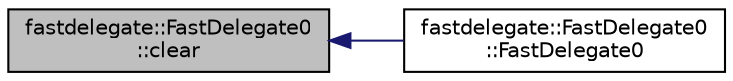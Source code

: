 digraph "fastdelegate::FastDelegate0::clear"
{
 // INTERACTIVE_SVG=YES
  edge [fontname="Helvetica",fontsize="10",labelfontname="Helvetica",labelfontsize="10"];
  node [fontname="Helvetica",fontsize="10",shape=record];
  rankdir="LR";
  Node1 [label="fastdelegate::FastDelegate0\l::clear",height=0.2,width=0.4,color="black", fillcolor="grey75", style="filled" fontcolor="black"];
  Node1 -> Node2 [dir="back",color="midnightblue",fontsize="10",style="solid",fontname="Helvetica"];
  Node2 [label="fastdelegate::FastDelegate0\l::FastDelegate0",height=0.2,width=0.4,color="black", fillcolor="white", style="filled",URL="$classfastdelegate_1_1FastDelegate0.html#a9c15da2b62d1c4ed1141b05209db1b99"];
}
